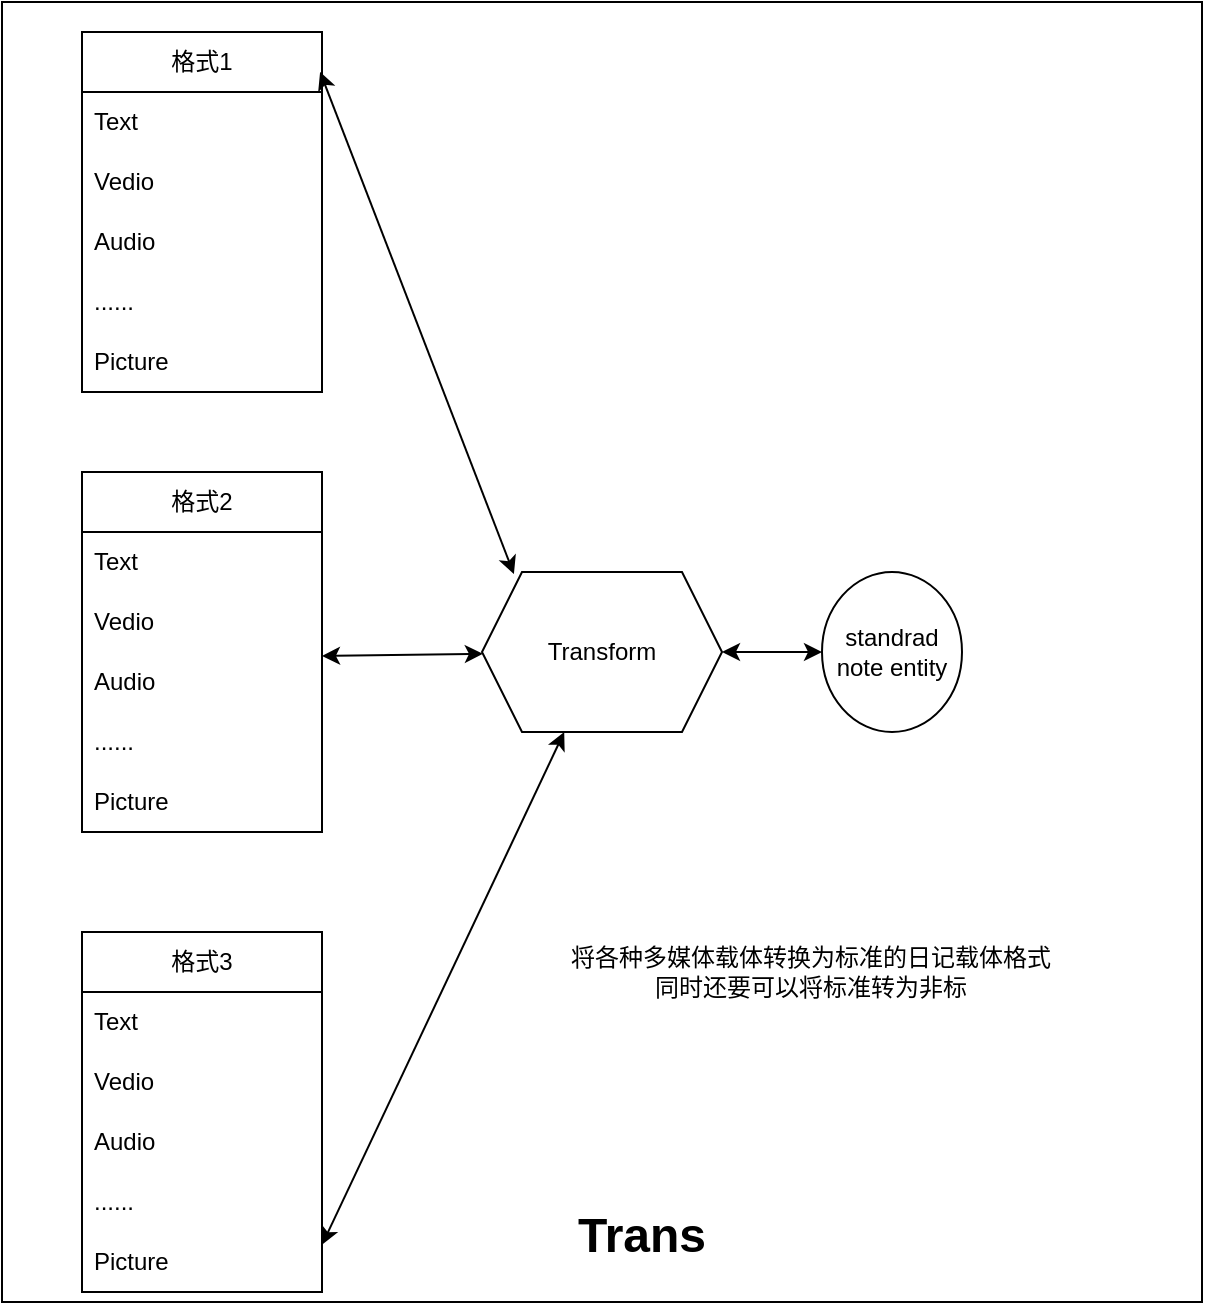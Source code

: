 <mxfile version="22.1.22" type="embed">
  <diagram name="第 1 页" id="S4ihsKIyVEAL7XP1W-3s">
    <mxGraphModel dx="1860" dy="651" grid="1" gridSize="10" guides="1" tooltips="1" connect="1" arrows="1" fold="1" page="1" pageScale="1" pageWidth="827" pageHeight="1169" math="0" shadow="0">
      <root>
        <mxCell id="0" />
        <mxCell id="1" parent="0" />
        <mxCell id="23" value="" style="group" vertex="1" connectable="0" parent="1">
          <mxGeometry x="-50" y="110" width="600" height="650" as="geometry" />
        </mxCell>
        <mxCell id="21" value="&lt;blockquote style=&quot;margin: 0 0 0 40px; border: none; padding: 0px;&quot;&gt;&lt;h1 style=&quot;&quot;&gt;Trans&lt;/h1&gt;&lt;/blockquote&gt;" style="rounded=0;whiteSpace=wrap;html=1;align=center;verticalAlign=bottom;" vertex="1" parent="23">
          <mxGeometry width="600" height="650" as="geometry" />
        </mxCell>
        <mxCell id="q32hKm1E1EbaczBLbV2w-2" value="格式1" style="swimlane;fontStyle=0;childLayout=stackLayout;horizontal=1;startSize=30;horizontalStack=0;resizeParent=1;resizeParentMax=0;resizeLast=0;collapsible=1;marginBottom=0;whiteSpace=wrap;html=1;resizeWidth=0;movable=1;resizable=1;rotatable=1;deletable=1;editable=1;locked=0;connectable=1;" parent="23" vertex="1">
          <mxGeometry x="40" y="15" width="120" height="180" as="geometry">
            <mxRectangle x="250" y="160" width="60" height="30" as="alternateBounds" />
          </mxGeometry>
        </mxCell>
        <mxCell id="q32hKm1E1EbaczBLbV2w-3" value="Text" style="text;strokeColor=none;fillColor=none;align=left;verticalAlign=middle;spacingLeft=4;spacingRight=4;overflow=hidden;points=[[0,0.5],[1,0.5]];portConstraint=eastwest;rotatable=0;whiteSpace=wrap;html=1;" parent="q32hKm1E1EbaczBLbV2w-2" vertex="1">
          <mxGeometry y="30" width="120" height="30" as="geometry" />
        </mxCell>
        <mxCell id="q32hKm1E1EbaczBLbV2w-4" value="Vedio" style="text;strokeColor=none;fillColor=none;align=left;verticalAlign=middle;spacingLeft=4;spacingRight=4;overflow=hidden;points=[[0,0.5],[1,0.5]];portConstraint=eastwest;rotatable=0;whiteSpace=wrap;html=1;" parent="q32hKm1E1EbaczBLbV2w-2" vertex="1">
          <mxGeometry y="60" width="120" height="30" as="geometry" />
        </mxCell>
        <mxCell id="q32hKm1E1EbaczBLbV2w-5" value="Audio" style="text;strokeColor=none;fillColor=none;align=left;verticalAlign=middle;spacingLeft=4;spacingRight=4;overflow=hidden;points=[[0,0.5],[1,0.5]];portConstraint=eastwest;rotatable=1;whiteSpace=wrap;html=1;movable=1;resizable=1;deletable=1;editable=1;locked=0;connectable=1;" parent="q32hKm1E1EbaczBLbV2w-2" vertex="1">
          <mxGeometry y="90" width="120" height="30" as="geometry" />
        </mxCell>
        <mxCell id="q32hKm1E1EbaczBLbV2w-6" value="......" style="text;strokeColor=none;fillColor=none;align=left;verticalAlign=middle;spacingLeft=4;spacingRight=4;overflow=hidden;points=[[0,0.5],[1,0.5]];portConstraint=eastwest;rotatable=1;whiteSpace=wrap;html=1;movable=1;resizable=1;deletable=1;editable=1;locked=0;connectable=1;" parent="q32hKm1E1EbaczBLbV2w-2" vertex="1">
          <mxGeometry y="120" width="120" height="30" as="geometry" />
        </mxCell>
        <mxCell id="q32hKm1E1EbaczBLbV2w-7" value="Picture" style="text;strokeColor=none;fillColor=none;align=left;verticalAlign=middle;spacingLeft=4;spacingRight=4;overflow=hidden;points=[[0,0.5],[1,0.5]];portConstraint=eastwest;rotatable=1;whiteSpace=wrap;html=1;movable=1;resizable=1;deletable=1;editable=1;locked=0;connectable=1;" parent="q32hKm1E1EbaczBLbV2w-2" vertex="1">
          <mxGeometry y="150" width="120" height="30" as="geometry" />
        </mxCell>
        <mxCell id="q32hKm1E1EbaczBLbV2w-9" value="格式2" style="swimlane;fontStyle=0;childLayout=stackLayout;horizontal=1;startSize=30;horizontalStack=0;resizeParent=1;resizeParentMax=0;resizeLast=0;collapsible=1;marginBottom=0;whiteSpace=wrap;html=1;resizeWidth=0;movable=1;resizable=1;rotatable=1;deletable=1;editable=1;locked=0;connectable=1;" parent="23" vertex="1">
          <mxGeometry x="40" y="235" width="120" height="180" as="geometry">
            <mxRectangle x="250" y="160" width="60" height="30" as="alternateBounds" />
          </mxGeometry>
        </mxCell>
        <mxCell id="q32hKm1E1EbaczBLbV2w-10" value="Text" style="text;strokeColor=none;fillColor=none;align=left;verticalAlign=middle;spacingLeft=4;spacingRight=4;overflow=hidden;points=[[0,0.5],[1,0.5]];portConstraint=eastwest;rotatable=0;whiteSpace=wrap;html=1;" parent="q32hKm1E1EbaczBLbV2w-9" vertex="1">
          <mxGeometry y="30" width="120" height="30" as="geometry" />
        </mxCell>
        <mxCell id="q32hKm1E1EbaczBLbV2w-11" value="Vedio" style="text;strokeColor=none;fillColor=none;align=left;verticalAlign=middle;spacingLeft=4;spacingRight=4;overflow=hidden;points=[[0,0.5],[1,0.5]];portConstraint=eastwest;rotatable=0;whiteSpace=wrap;html=1;" parent="q32hKm1E1EbaczBLbV2w-9" vertex="1">
          <mxGeometry y="60" width="120" height="30" as="geometry" />
        </mxCell>
        <mxCell id="q32hKm1E1EbaczBLbV2w-12" value="Audio" style="text;strokeColor=none;fillColor=none;align=left;verticalAlign=middle;spacingLeft=4;spacingRight=4;overflow=hidden;points=[[0,0.5],[1,0.5]];portConstraint=eastwest;rotatable=1;whiteSpace=wrap;html=1;movable=1;resizable=1;deletable=1;editable=1;locked=0;connectable=1;" parent="q32hKm1E1EbaczBLbV2w-9" vertex="1">
          <mxGeometry y="90" width="120" height="30" as="geometry" />
        </mxCell>
        <mxCell id="q32hKm1E1EbaczBLbV2w-13" value="......" style="text;strokeColor=none;fillColor=none;align=left;verticalAlign=middle;spacingLeft=4;spacingRight=4;overflow=hidden;points=[[0,0.5],[1,0.5]];portConstraint=eastwest;rotatable=1;whiteSpace=wrap;html=1;movable=1;resizable=1;deletable=1;editable=1;locked=0;connectable=1;" parent="q32hKm1E1EbaczBLbV2w-9" vertex="1">
          <mxGeometry y="120" width="120" height="30" as="geometry" />
        </mxCell>
        <mxCell id="q32hKm1E1EbaczBLbV2w-14" value="Picture" style="text;strokeColor=none;fillColor=none;align=left;verticalAlign=middle;spacingLeft=4;spacingRight=4;overflow=hidden;points=[[0,0.5],[1,0.5]];portConstraint=eastwest;rotatable=1;whiteSpace=wrap;html=1;movable=1;resizable=1;deletable=1;editable=1;locked=0;connectable=1;" parent="q32hKm1E1EbaczBLbV2w-9" vertex="1">
          <mxGeometry y="150" width="120" height="30" as="geometry" />
        </mxCell>
        <mxCell id="q32hKm1E1EbaczBLbV2w-16" value="格式3" style="swimlane;fontStyle=0;childLayout=stackLayout;horizontal=1;startSize=30;horizontalStack=0;resizeParent=1;resizeParentMax=0;resizeLast=0;collapsible=1;marginBottom=0;whiteSpace=wrap;html=1;resizeWidth=0;movable=1;resizable=1;rotatable=1;deletable=1;editable=1;locked=0;connectable=1;" parent="23" vertex="1">
          <mxGeometry x="40" y="465" width="120" height="180" as="geometry">
            <mxRectangle x="250" y="160" width="60" height="30" as="alternateBounds" />
          </mxGeometry>
        </mxCell>
        <mxCell id="q32hKm1E1EbaczBLbV2w-17" value="Text" style="text;strokeColor=none;fillColor=none;align=left;verticalAlign=middle;spacingLeft=4;spacingRight=4;overflow=hidden;points=[[0,0.5],[1,0.5]];portConstraint=eastwest;rotatable=0;whiteSpace=wrap;html=1;" parent="q32hKm1E1EbaczBLbV2w-16" vertex="1">
          <mxGeometry y="30" width="120" height="30" as="geometry" />
        </mxCell>
        <mxCell id="q32hKm1E1EbaczBLbV2w-18" value="Vedio" style="text;strokeColor=none;fillColor=none;align=left;verticalAlign=middle;spacingLeft=4;spacingRight=4;overflow=hidden;points=[[0,0.5],[1,0.5]];portConstraint=eastwest;rotatable=0;whiteSpace=wrap;html=1;" parent="q32hKm1E1EbaczBLbV2w-16" vertex="1">
          <mxGeometry y="60" width="120" height="30" as="geometry" />
        </mxCell>
        <mxCell id="q32hKm1E1EbaczBLbV2w-19" value="Audio" style="text;strokeColor=none;fillColor=none;align=left;verticalAlign=middle;spacingLeft=4;spacingRight=4;overflow=hidden;points=[[0,0.5],[1,0.5]];portConstraint=eastwest;rotatable=1;whiteSpace=wrap;html=1;movable=1;resizable=1;deletable=1;editable=1;locked=0;connectable=1;" parent="q32hKm1E1EbaczBLbV2w-16" vertex="1">
          <mxGeometry y="90" width="120" height="30" as="geometry" />
        </mxCell>
        <mxCell id="q32hKm1E1EbaczBLbV2w-20" value="......" style="text;strokeColor=none;fillColor=none;align=left;verticalAlign=middle;spacingLeft=4;spacingRight=4;overflow=hidden;points=[[0,0.5],[1,0.5]];portConstraint=eastwest;rotatable=1;whiteSpace=wrap;html=1;movable=1;resizable=1;deletable=1;editable=1;locked=0;connectable=1;" parent="q32hKm1E1EbaczBLbV2w-16" vertex="1">
          <mxGeometry y="120" width="120" height="30" as="geometry" />
        </mxCell>
        <mxCell id="q32hKm1E1EbaczBLbV2w-21" value="Picture" style="text;strokeColor=none;fillColor=none;align=left;verticalAlign=middle;spacingLeft=4;spacingRight=4;overflow=hidden;points=[[0,0.5],[1,0.5]];portConstraint=eastwest;rotatable=1;whiteSpace=wrap;html=1;movable=1;resizable=1;deletable=1;editable=1;locked=0;connectable=1;" parent="q32hKm1E1EbaczBLbV2w-16" vertex="1">
          <mxGeometry y="150" width="120" height="30" as="geometry" />
        </mxCell>
        <mxCell id="q32hKm1E1EbaczBLbV2w-27" value="standrad note entity" style="ellipse;whiteSpace=wrap;html=1;" parent="23" vertex="1">
          <mxGeometry x="410" y="285" width="70" height="80" as="geometry" />
        </mxCell>
        <mxCell id="10" value="Transform" style="shape=hexagon;perimeter=hexagonPerimeter2;whiteSpace=wrap;html=1;fixedSize=1;" vertex="1" parent="23">
          <mxGeometry x="240" y="285" width="120" height="80" as="geometry" />
        </mxCell>
        <mxCell id="16" value="" style="endArrow=classic;startArrow=classic;html=1;rounded=0;exitX=1;exitY=0.067;exitDx=0;exitDy=0;exitPerimeter=0;" edge="1" parent="23" source="q32hKm1E1EbaczBLbV2w-12" target="10">
          <mxGeometry width="50" height="50" relative="1" as="geometry">
            <mxPoint x="270" y="335" as="sourcePoint" />
            <mxPoint x="320" y="285" as="targetPoint" />
          </mxGeometry>
        </mxCell>
        <mxCell id="18" value="" style="endArrow=classic;startArrow=classic;html=1;rounded=0;entryX=0.133;entryY=0.013;entryDx=0;entryDy=0;entryPerimeter=0;exitX=0.992;exitY=0.111;exitDx=0;exitDy=0;exitPerimeter=0;" edge="1" parent="23" source="q32hKm1E1EbaczBLbV2w-2" target="10">
          <mxGeometry width="50" height="50" relative="1" as="geometry">
            <mxPoint x="360" y="195" as="sourcePoint" />
            <mxPoint x="410" y="145" as="targetPoint" />
          </mxGeometry>
        </mxCell>
        <mxCell id="19" value="" style="endArrow=classic;startArrow=classic;html=1;rounded=0;exitX=1;exitY=0.072;exitDx=0;exitDy=0;exitPerimeter=0;" edge="1" parent="23" target="10">
          <mxGeometry width="50" height="50" relative="1" as="geometry">
            <mxPoint x="160" y="621.43" as="sourcePoint" />
            <mxPoint x="490.053" y="488.575" as="targetPoint" />
          </mxGeometry>
        </mxCell>
        <mxCell id="20" value="" style="endArrow=classic;startArrow=classic;html=1;rounded=0;exitX=1;exitY=0.5;exitDx=0;exitDy=0;" edge="1" parent="23" source="10" target="q32hKm1E1EbaczBLbV2w-27">
          <mxGeometry width="50" height="50" relative="1" as="geometry">
            <mxPoint x="610" y="335" as="sourcePoint" />
            <mxPoint x="660" y="285" as="targetPoint" />
          </mxGeometry>
        </mxCell>
        <mxCell id="22" value="将各种多媒体载体转换为标准的日记载体格式&lt;br&gt;同时还要可以将标准转为非标" style="text;html=1;align=center;verticalAlign=middle;resizable=0;points=[];autosize=1;strokeColor=none;fillColor=none;" vertex="1" parent="23">
          <mxGeometry x="274" y="465" width="260" height="40" as="geometry" />
        </mxCell>
      </root>
    </mxGraphModel>
  </diagram>
</mxfile>
